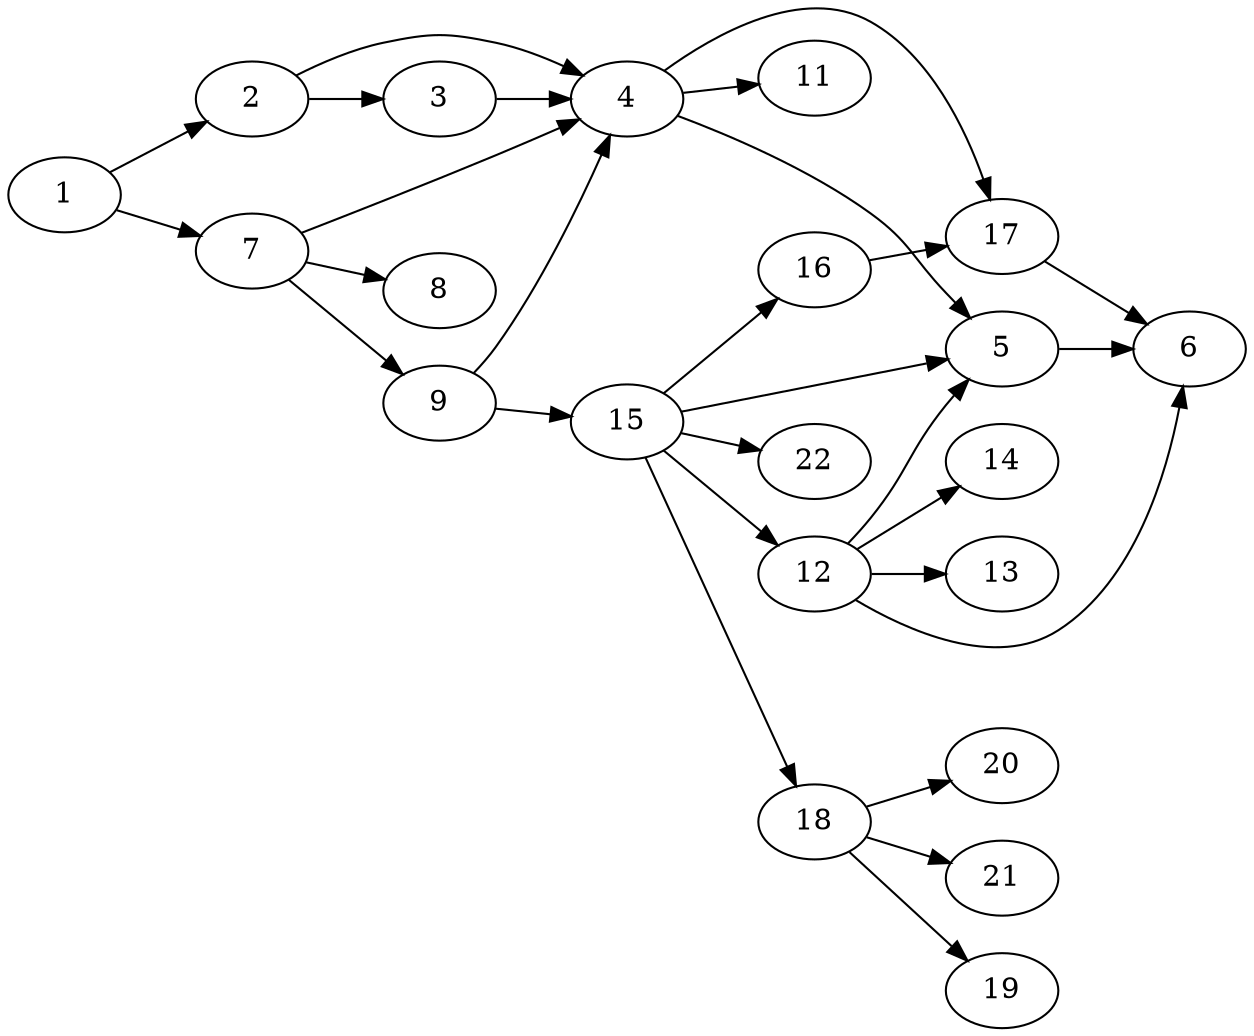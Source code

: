  digraph G{ rankdir="LR"; 1 [style="main node",texlbl="crop"]; 2 [style="main2 node",texlbl="color"]; 3 [style="cfg node",texlbl="color.cfg"]; 4 [style="driver node",texlbl="pdftex.def"]; 5 [style="internal node",texlbl="infwarerr"]; 6 [style="internal node",texlbl="latexcmds"]; 7 [style="main2 node",texlbl="graphics"]; 8 [style="internal node",texlbl="trig"]; 9 [style="cfg node",texlbl="graphics.cfg"]; 11 [style="internal node",texlbl="supp-pdf.mkii"]; 12 [style="internal node",texlbl="pdftexcmds"]; 13 [style="internal node",texlbl="ifluatex"]; 14 [style="internal node",texlbl="ifpdf"]; 15 [style="driver node",texlbl="epstopdf-base"]; 16 [style="internal node",texlbl="grfext"]; 17 [style="internal node",texlbl="keydefinekys"]; 18 [style="internal node",texlbl="kvoptions"]; 19 [style="internal node",texlbl="keyval"]; 20 [style="internal node",texlbl="kvsetkeys"]; 21 [style="internal node",texlbl="etexcmds"]; 22 [style="cfg node",texlbl="epstopdf-sys.cfg"]; 1->2 1->7 2->3 3->4 2->4 4->11 4->5 5->6 7->4 7->8 7->9 9->15 4->17 15->5 15->18 15->16 15->12 12->5 12->6 12->14 12->13 16->17 17->6 18->19 18->20 18->21 15->22 9->4 } 
